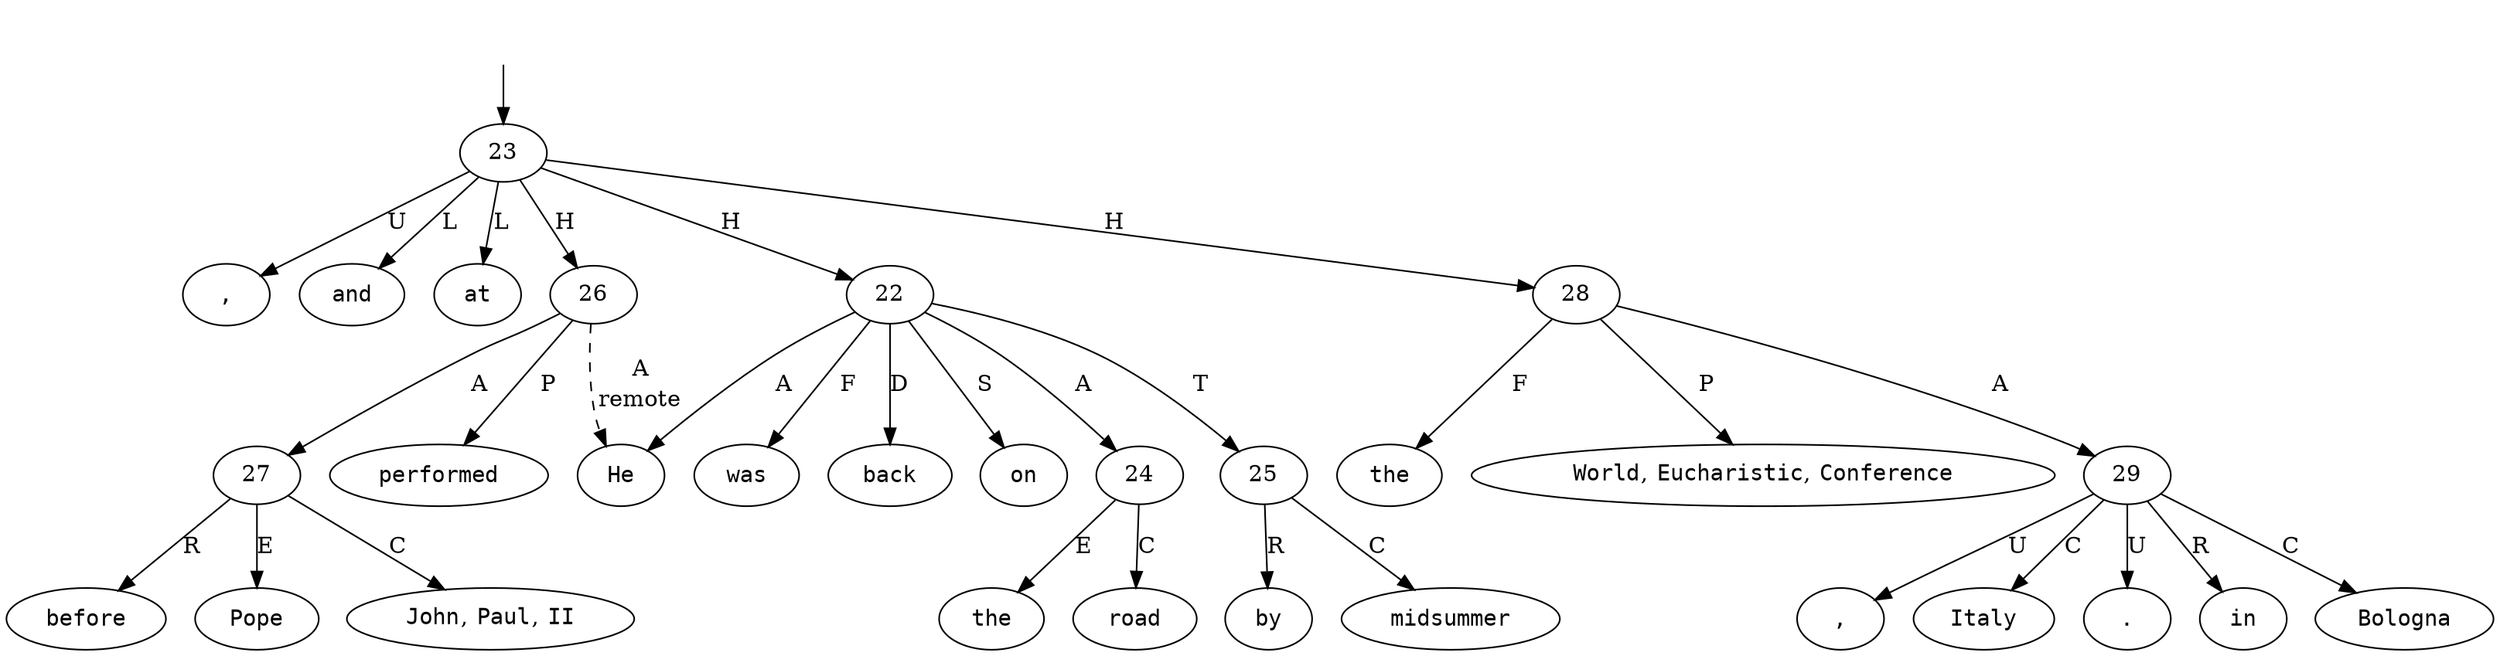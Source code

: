 digraph "710004" {
  top [ style=invis ];
  top -> 23;
  0 [ shape=oval, label=<<table align="center" border="0" cellspacing="0"><tr><td colspan="2"><font face="Courier">He</font></td></tr></table>> ];
  1 [ shape=oval, label=<<table align="center" border="0" cellspacing="0"><tr><td colspan="2"><font face="Courier">was</font></td></tr></table>> ];
  2 [ shape=oval, label=<<table align="center" border="0" cellspacing="0"><tr><td colspan="2"><font face="Courier">back</font></td></tr></table>> ];
  3 [ shape=oval, label=<<table align="center" border="0" cellspacing="0"><tr><td colspan="2"><font face="Courier">on</font></td></tr></table>> ];
  4 [ shape=oval, label=<<table align="center" border="0" cellspacing="0"><tr><td colspan="2"><font face="Courier">the</font></td></tr></table>> ];
  5 [ shape=oval, label=<<table align="center" border="0" cellspacing="0"><tr><td colspan="2"><font face="Courier">road</font></td></tr></table>> ];
  6 [ shape=oval, label=<<table align="center" border="0" cellspacing="0"><tr><td colspan="2"><font face="Courier">by</font></td></tr></table>> ];
  7 [ shape=oval, label=<<table align="center" border="0" cellspacing="0"><tr><td colspan="2"><font face="Courier">midsummer</font></td></tr></table>> ];
  8 [ shape=oval, label=<<table align="center" border="0" cellspacing="0"><tr><td colspan="2"><font face="Courier">,</font></td></tr></table>> ];
  9 [ shape=oval, label=<<table align="center" border="0" cellspacing="0"><tr><td colspan="2"><font face="Courier">and</font></td></tr></table>> ];
  10 [ shape=oval, label=<<table align="center" border="0" cellspacing="0"><tr><td colspan="2"><font face="Courier">performed</font></td></tr></table>> ];
  11 [ shape=oval, label=<<table align="center" border="0" cellspacing="0"><tr><td colspan="2"><font face="Courier">before</font></td></tr></table>> ];
  12 [ shape=oval, label=<<table align="center" border="0" cellspacing="0"><tr><td colspan="2"><font face="Courier">Pope</font></td></tr></table>> ];
  13 [ shape=oval, label=<<table align="center" border="0" cellspacing="0"><tr><td colspan="2"><font face="Courier">John</font>,&nbsp;<font face="Courier">Paul</font>,&nbsp;<font face="Courier">II</font></td></tr></table>> ];
  14 [ shape=oval, label=<<table align="center" border="0" cellspacing="0"><tr><td colspan="2"><font face="Courier">at</font></td></tr></table>> ];
  15 [ shape=oval, label=<<table align="center" border="0" cellspacing="0"><tr><td colspan="2"><font face="Courier">the</font></td></tr></table>> ];
  16 [ shape=oval, label=<<table align="center" border="0" cellspacing="0"><tr><td colspan="2"><font face="Courier">World</font>,&nbsp;<font face="Courier">Eucharistic</font>,&nbsp;<font face="Courier">Conference</font></td></tr></table>> ];
  17 [ shape=oval, label=<<table align="center" border="0" cellspacing="0"><tr><td colspan="2"><font face="Courier">in</font></td></tr></table>> ];
  18 [ shape=oval, label=<<table align="center" border="0" cellspacing="0"><tr><td colspan="2"><font face="Courier">Bologna</font></td></tr></table>> ];
  19 [ shape=oval, label=<<table align="center" border="0" cellspacing="0"><tr><td colspan="2"><font face="Courier">,</font></td></tr></table>> ];
  20 [ shape=oval, label=<<table align="center" border="0" cellspacing="0"><tr><td colspan="2"><font face="Courier">Italy</font></td></tr></table>> ];
  21 [ shape=oval, label=<<table align="center" border="0" cellspacing="0"><tr><td colspan="2"><font face="Courier">.</font></td></tr></table>> ];
  22 -> 24 [ label="A" ];
  22 -> 0 [ label="A" ];
  22 -> 1 [ label="F" ];
  22 -> 3 [ label="S" ];
  22 -> 25 [ label="T" ];
  22 -> 2 [ label="D" ];
  23 -> 28 [ label="H" ];
  23 -> 8 [ label="U" ];
  23 -> 26 [ label="H" ];
  23 -> 9 [ label="L" ];
  23 -> 14 [ label="L" ];
  23 -> 22 [ label="H" ];
  24 -> 5 [ label="C" ];
  24 -> 4 [ label="E" ];
  25 -> 6 [ label="R" ];
  25 -> 7 [ label="C" ];
  26 -> 27 [ label="A" ];
  26 -> 0 [ label=<<table align="center" border="0" cellspacing="0"><tr><td colspan="1">A</td></tr><tr><td>remote</td></tr></table>>, style=dashed ];
  26 -> 10 [ label="P" ];
  27 -> 11 [ label="R" ];
  27 -> 12 [ label="E" ];
  27 -> 13 [ label="C" ];
  28 -> 16 [ label="P" ];
  28 -> 15 [ label="F" ];
  28 -> 29 [ label="A" ];
  29 -> 19 [ label="U" ];
  29 -> 18 [ label="C" ];
  29 -> 17 [ label="R" ];
  29 -> 20 [ label="C" ];
  29 -> 21 [ label="U" ];
}


